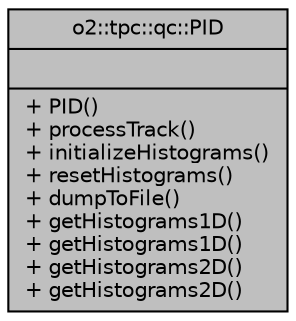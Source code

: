 digraph "o2::tpc::qc::PID"
{
 // INTERACTIVE_SVG=YES
  bgcolor="transparent";
  edge [fontname="Helvetica",fontsize="10",labelfontname="Helvetica",labelfontsize="10"];
  node [fontname="Helvetica",fontsize="10",shape=record];
  Node1 [label="{o2::tpc::qc::PID\n||+ PID()\l+ processTrack()\l+ initializeHistograms()\l+ resetHistograms()\l+ dumpToFile()\l+ getHistograms1D()\l+ getHistograms1D()\l+ getHistograms2D()\l+ getHistograms2D()\l}",height=0.2,width=0.4,color="black", fillcolor="grey75", style="filled", fontcolor="black"];
}
